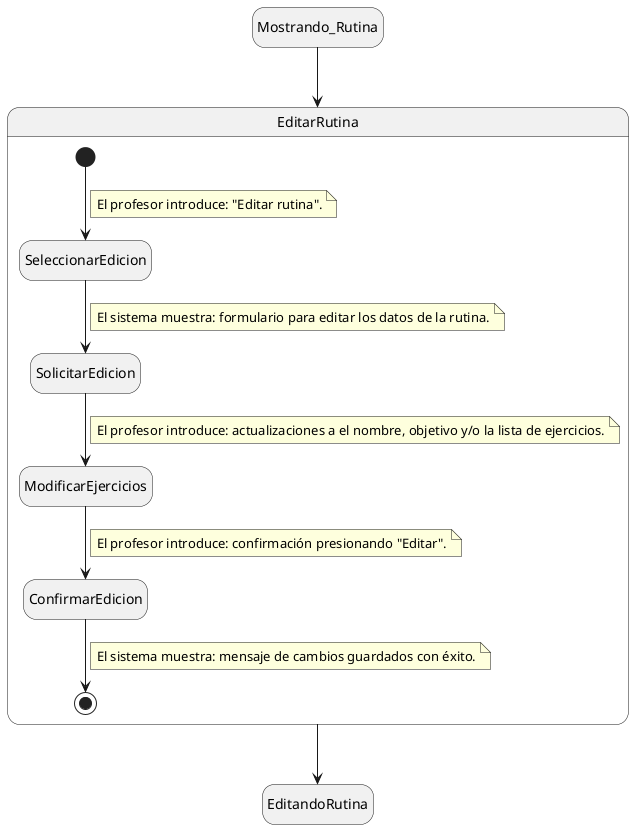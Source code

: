 @startuml EditarRutina

hide empty description

state Mostrando_Rutina
state EditandoRutina

state EditarRutina {
  [*] --> SeleccionarEdicion
    note on link
        El profesor introduce: "Editar rutina".
    end note
  
  SeleccionarEdicion --> SolicitarEdicion
  note on link
      El sistema muestra: formulario para editar los datos de la rutina.
  end note

  SolicitarEdicion --> ModificarEjercicios
  note on link
      El profesor introduce: actualizaciones a el nombre, objetivo y/o la lista de ejercicios.
  end note

  ModificarEjercicios --> ConfirmarEdicion
  note on link
      El profesor introduce: confirmación presionando "Editar".
  end note

  ConfirmarEdicion --> [*]
  note on link
      El sistema muestra: mensaje de cambios guardados con éxito.
  end note
}

Mostrando_Rutina --> EditarRutina
EditarRutina --> EditandoRutina

@enduml